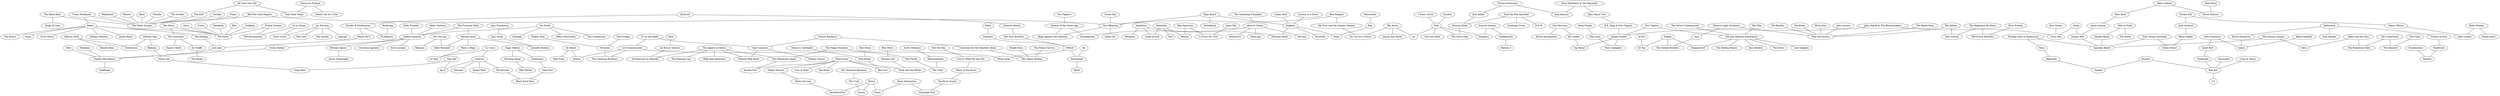 strict graph "" {
	node [label="\N"];
	2562	[id=2562,
		label="The Strokes",
		level=6,
		pos="-672.3527141802202,1061.4489668649705",
		weight=0];
	429	[id=429,
		label="The White Stripes",
		level=1,
		pos="-260.58130308161617,1445.627409148772",
		weight=0];
	2562 -- 429	[level=6];
	3	[id=3,
		label="3 Doors Down",
		level=6,
		pos="2473.1360380266356,-3327.7256661633587",
		weight=0];
	1597	[id=1597,
		label=Fuel,
		level=1,
		pos="2073.1849250062014,-2863.5902070737543",
		weight=0];
	3 -- 1597	[level=6];
	1028	[id=1028,
		label="Joy Division",
		level=5,
		pos="-3582.463326098918,743.553708984351",
		weight=0];
	2072	[id=2072,
		label="The Cure",
		level=6,
		pos="-3642.0620473614867,195.90633385943215",
		weight=0];
	1028 -- 2072	[level=6];
	651	[id=651,
		label="Sonic Youth",
		level=5,
		pos="-3688.0001304447414,1287.5163033758608",
		weight=0];
	1028 -- 651	[level=5];
	1421	[id=1421,
		label="The Smiths",
		level=6,
		pos="-3279.7879450803757,283.11227891596604",
		weight=0];
	1028 -- 1421	[level=6];
	1976	[id=1976,
		label=Interpol,
		level=6,
		pos="-3049.1715207922016,607.8840378504915",
		weight=0];
	1028 -- 1976	[level=6];
	1542	[id=1542,
		label=Moby,
		level=5,
		pos="-4119.310737722233,5155.765089182476",
		weight=0];
	1280	[id=1280,
		label=Faithless,
		level=5,
		pos="-3629.53792244763,5325.884742808979",
		weight=0];
	1542 -- 1280	[level=5];
	1528	[id=1528,
		label="Eric Clapton",
		level=2,
		pos="3106.079586422291,-8385.685007481488",
		weight=0];
	2153	[id=2153,
		label="The Jimi Hendrix Experience",
		level=3,
		pos="2953.215155270347,-8937.914915381129",
		weight=0];
	1528 -- 2153	[level=3];
	905	[id=905,
		label="Johnny Winter",
		level=2,
		pos="3352.7329979029214,-7859.869479803976",
		weight=0];
	1528 -- 905	[level=2];
	522	[id=522,
		label=Feist,
		level=6,
		pos="-6451.5794653797275,7999.08750450329",
		weight=0];
	109	[id=109,
		label="Au Revoir Simone",
		level=5,
		pos="-6554.095540696844,8533.181369798996",
		weight=0];
	522 -- 109	[level=6];
	1035	[id=1035,
		label="Papa Roach",
		level=3,
		pos="1294.5639620685479,242.34062775856194",
		weight=0];
	2230	[id=2230,
		label=Slipknot,
		level=3,
		pos="1914.966135596701,473.59368416576694",
		weight=0];
	1035 -- 2230	[level=3];
	1852	[id=1852,
		label=Nickelback,
		level=6,
		pos="1376.1664887523987,-328.6642311934623",
		weight=0];
	1035 -- 1852	[level=6];
	839	[id=839,
		label="The Offspring",
		level=1,
		pos="567.65073736113,282.35813937168496",
		weight=0];
	1035 -- 839	[level=3];
	524	[id=524,
		label=Helloween,
		level=5,
		pos="7486.083579798409,-16331.793518850072",
		weight=0];
	1636	[id=1636,
		label="Bruce Dickinson",
		level=4,
		pos="7117.89765444884,-15733.431380476002",
		weight=0];
	524 -- 1636	[level=5];
	2233	[id=2233,
		label="Sonata Arctica",
		level=5,
		pos="7632.099092212959,-16863.74438849219",
		weight=0];
	524 -- 2233	[level=5];
	932	[id=932,
		label="Iron Maiden",
		level=6,
		pos="8006.881713385437,-16468.09744995343",
		weight=0];
	524 -- 932	[level=6];
	525	[id=525,
		label="The Prodigy",
		level=6,
		pos="-3921.2976621617236,7836.563268803837",
		weight=0];
	824	[id=824,
		label=Overseer,
		level=5,
		pos="-4091.991577539758,7288.565534251309",
		weight=0];
	525 -- 824	[level=6];
	2061	[id=2061,
		label="Dave Matthews & Tim Reynolds",
		level=1,
		pos="2839.659905528302,-6085.046478416249",
		weight=0];
	793	[id=793,
		label="John Mayer Trio",
		level=1,
		pos="3070.928866909617,-6665.247071121656",
		weight=0];
	2061 -- 793	[level=1];
	870	[id=870,
		label="Jack Johnson",
		level=1,
		pos="2635.556471753205,-5520.090287697953",
		weight=0];
	2061 -- 870	[level=1];
	527	[id=527,
		label="Peter Gabriel",
		level=5,
		pos="5726.740644769043,-9630.77021214265",
		weight=0];
	1661	[id=1661,
		label="Kate Bush",
		level=5,
		pos="5213.94602940213,-9306.740588973436",
		weight=0];
	527 -- 1661	[level=5];
	1391	[id=1391,
		label="David Gilmour",
		level=5,
		pos="6180.663293087751,-9985.547051766294",
		weight=0];
	527 -- 1391	[level=5];
	2576	[id=2576,
		label="Billie Holiday",
		level=5,
		pos="6624.73300743612,-12792.719918994144",
		weight=0];
	234	[id=234,
		label="Norah Jones",
		level=5,
		pos="6320.607024916082,-13319.376932518586",
		weight=0];
	2576 -- 234	[level=5];
	2525	[id=2525,
		label="Julie London",
		level=5,
		pos="7397.124156436126,-13434.829246961981",
		weight=0];
	2576 -- 2525	[level=5];
	1553	[id=1553,
		label="Elton John",
		level=5,
		pos="2342.079523008696,-12575.43555803107",
		weight=0];
	2537	[id=2537,
		label="Paul McCartney",
		level=4,
		pos="2362.2637113077117,-12028.792066773576",
		weight=0];
	1553 -- 2537	[level=5];
	1042	[id=1042,
		label="The Apples in Stereo",
		level=2,
		pos="-6628.844881216868,7883.800396476716",
		weight=0];
	628	[id=628,
		label="The Polyphonic Spree",
		level=2,
		pos="-7253.843848253384,8199.055619162444",
		weight=0];
	1042 -- 628	[level=2];
	1224	[id=1224,
		label="The Flaming Lips",
		level=6,
		pos="-7086.529158070163,7580.21734396638",
		weight=0];
	1042 -- 1224	[level=6];
	1921	[id=1921,
		label="Architecture in Helsinki",
		level=5,
		pos="-6758.813363931371,8303.086838911913",
		weight=0];
	1042 -- 1921	[level=5];
	1929	[id=1929,
		label="Belle and Sebastian",
		level=6,
		pos="-6081.083452290337,7918.751985076513",
		weight=0];
	1042 -- 1929	[level=6];
	2544	[id=2544,
		label="Neutral Milk Hotel",
		level=2,
		pos="-6167.003584257969,7469.290181317543",
		weight=0];
	1042 -- 2544	[level=2];
	1556	[id=1556,
		label="Bright Eyes",
		level=6,
		pos="-6739.5403599402725,6698.752110334923",
		weight=0];
	1452	[id=1452,
		label="Her Space Holiday",
		level=5,
		pos="-6418.663156147231,7035.907638757322",
		weight=0];
	1556 -- 1452	[level=6];
	1047	[id=1047,
		label="Elvis Presley",
		level=6,
		pos="2754.745616473062,-14639.046498566813",
		weight=0];
	130	[id=130,
		label="The Everly Brothers",
		level=5,
		pos="2535.225507090836,-14134.997507222915",
		weight=0];
	1047 -- 130	[level=6];
	2585	[id=2585,
		label="Ziggy Marley",
		level=5,
		pos="2532.52360302455,9829.686040808401",
		weight=0];
	1235	[id=1235,
		label=Gentleman,
		level=5,
		pos="2025.7413337746339,9588.441193600327",
		weight=0];
	2585 -- 1235	[level=5];
	1919	[id=1919,
		label="Burning Spear",
		level=5,
		pos="3032.1563149536055,10075.543819676212",
		weight=0];
	2585 -- 1919	[level=5];
	1050	[id=1050,
		label="Be Your Own Pet",
		level=5,
		pos="898.0079096802085,1921.744789071202",
		weight=0];
	1616	[id=1616,
		label="The Kills",
		level=4,
		pos="362.3543972249096,1793.5736338612683",
		weight=0];
	1050 -- 1616	[level=5];
	1015	[id=1015,
		label="Yeah Yeah Yeahs",
		level=5,
		pos="1542.011252288884,1899.5849808159173",
		weight=0];
	1050 -- 1015	[level=5];
	27	[id=27,
		label="Yo La Tengo",
		level=5,
		pos="-3509.062243361536,1806.4870275680541",
		weight=0];
	27 -- 651	[level=5];
	1912	[id=1912,
		label="The Raveonettes",
		level=5,
		pos="-2786.8281618642636,1905.5188323709544",
		weight=0];
	27 -- 1912	[level=5];
	2076	[id=2076,
		label="Eartha Kitt",
		level=4,
		pos="6689.359429097985,-12392.79190041705",
		weight=0];
	703	[id=703,
		label="Judy Garland",
		level=3,
		pos="6044.64224850221,-11810.447037471848",
		weight=0];
	2076 -- 703	[level=4];
	2465	[id=2465,
		label="Nancy Wilson",
		level=4,
		pos="7269.272451891851,-12938.75368444391",
		weight=0];
	2076 -- 2465	[level=4];
	29	[id=29,
		label="Nelly Furtado",
		level=6,
		pos="-564.4692197047862,4710.467953376332",
		weight=0];
	2268	[id=2268,
		label="Ashlee Simpson",
		level=2,
		pos="-651.3389567724153,5261.435246879579",
		weight=0];
	29 -- 2268	[level=6];
	30	[id=30,
		label="Simon & Garfunkel",
		level=6,
		pos="-9200.148438387629,8837.60270338992",
		weight=0];
	291	[id=291,
		label="Nick Drake",
		level=5,
		pos="-9300.133467251213,9414.964529502846",
		weight=0];
	30 -- 291	[level=6];
	2079	[id=2079,
		label="The Clash",
		level=6,
		pos="4438.364684405864,-13363.509665270214",
		weight=0];
	2188	[id=2188,
		label="The Damned",
		level=5,
		pos="4352.276992557479,-12820.240791683134",
		weight=0];
	2079 -- 2188	[level=6];
	1056	[id=1056,
		label="Arctic Monkeys",
		level=6,
		pos="-7757.023554334435,9946.204931544757",
		weight=0];
	716	[id=716,
		label=Babyshambles,
		level=5,
		pos="-8220.095321340616,10242.24621028214",
		weight=0];
	1056 -- 716	[level=6];
	545	[id=545,
		label="The Black Keys",
		level=5,
		pos="237.90120373852335,1723.9865173880003",
		weight=0];
	1326	[id=1326,
		label="Kings of Leon",
		level=6,
		pos="678.26200826165,1407.9300064773927",
		weight=0];
	545 -- 1326	[level=6];
	545 -- 429	[level=5];
	36	[id=36,
		label="Method Man",
		level=5,
		pos="1324.1116410581283,11182.0884395787",
		weight=0];
	330	[id=330,
		label="GZA/Genius",
		level=5,
		pos="1863.6819649044774,11298.481950633537",
		weight=0];
	36 -- 330	[level=5];
	1380	[id=1380,
		label=Redman,
		level=5,
		pos="835.1294401720941,10912.287869773272",
		weight=0];
	36 -- 1380	[level=5];
	1574	[id=1574,
		label="Electric Light Orchestra",
		level=4,
		pos="2368.2143624824853,-11455.33860550567",
		weight=0];
	1497	[id=1497,
		label=Styx,
		level=4,
		pos="2885.798638226824,-11172.517252044892",
		weight=0];
	1574 -- 1497	[level=4];
	1574 -- 2537	[level=4];
	2087	[id=2087,
		label="Mos Def",
		level=4,
		pos="511.443888801208,9734.664670433047",
		weight=0];
	1200	[id=1200,
		label="Jay-Z",
		level=3,
		pos="137.23954643520653,9186.419560591683",
		weight=0];
	2087 -- 1200	[level=4];
	1011	[id=1011,
		label="Gang Starr",
		level=4,
		pos="671.7169252551396,10149.78906451644",
		weight=0];
	2087 -- 1011	[level=4];
	1576	[id=1576,
		label="Franz Ferdinand",
		level=1,
		pos="-362.1106226053474,2076.352160976812",
		weight=0];
	158	[id=158,
		label=Keane,
		level=1,
		pos="-968.3920133017342,2252.3364534420866",
		weight=0];
	1576 -- 158	[level=1];
	1576 -- 429	[level=1];
	2090	[id=2090,
		label="Foo Fighters",
		level=6,
		pos="313.17254156945,-1076.6025193899939",
		weight=0];
	144	[id=144,
		label="Queens of the Stone Age",
		level=5,
		pos="-107.28372389046456,-725.342877644199",
		weight=0];
	2090 -- 144	[level=6];
	555	[id=555,
		label="Sigur Rós",
		level=6,
		pos="5489.143712213156,1140.9710615645079",
		weight=0];
	2523	[id=2523,
		label="A Silver Mt. Zion",
		level=5,
		pos="5155.474170170995,1578.1958431180833",
		weight=0];
	555 -- 2523	[level=6];
	1068	[id=1068,
		label="Sunset Rubdown",
		level=5,
		pos="-5599.1442800218265,6392.228684118401",
		weight=0];
	673	[id=673,
		label="Casiotone for the Painfully Alone",
		level=5,
		pos="-6136.884615413335,6537.7495886615525",
		weight=0];
	1068 -- 673	[level=5];
	2518	[id=2518,
		label="Ugly Casanova",
		level=2,
		pos="-5682.791294752456,7019.764908880265",
		weight=0];
	1068 -- 2518	[level=5];
	1581	[id=1581,
		label="Silversun Pickups",
		level=5,
		pos="2144.078353306427,1897.8673562743543",
		weight=0];
	2047	[id=2047,
		label="Death Cab for Cutie",
		level=6,
		pos="2688.5698183442005,1964.1443380334276",
		weight=0];
	1581 -- 2047	[level=6];
	1581 -- 1015	[level=5];
	558	[id=558,
		label="The Undertones",
		level=5,
		pos="4339.833834780935,-12378.13642045945",
		weight=0];
	558 -- 2188	[level=5];
	184	[id=184,
		label="The Boomtown Rats",
		level=5,
		pos="4064.1193738235984,-11683.155170134038",
		weight=0];
	558 -- 184	[level=5];
	1071	[id=1071,
		label="DJ Krush",
		level=1,
		pos="-2808.816782015572,4929.136131837113",
		weight=0];
	1149	[id=1149,
		label="Kruder & Dorfmeister",
		level=1,
		pos="-2388.3182925618657,4380.778610596239",
		weight=0];
	1071 -- 1149	[level=1];
	1742	[id=1742,
		label="Massive Attack",
		level=1,
		pos="-3288.2629948141303,5213.211662076645",
		weight=0];
	1071 -- 1742	[level=1];
	2092	[id=2092,
		label=Incubus,
		level=5,
		pos="2332.345548820773,-2515.49261852795",
		weight=0];
	2092 -- 1597	[level=5];
	49	[id=49,
		label=Rammstein,
		level=6,
		pos="2800.174194104089,1134.4057848399634",
		weight=0];
	106	[id=106,
		label=Pain,
		level=5,
		pos="2251.062669398323,1162.8766158275441",
		weight=0];
	49 -- 106	[level=6];
	1073	[id=1073,
		label=Air,
		level=6,
		pos="-3403.3637753351272,6755.085377086745",
		weight=0];
	2333	[id=2333,
		label=Portishead,
		level=5,
		pos="-3841.6713517250855,6405.1885971069005",
		weight=0];
	1073 -- 2333	[level=6];
	2045	[id=2045,
		label="Van Morrison",
		level=5,
		pos="1997.3960509592143,-8594.744445399772",
		weight=0];
	85	[id=85,
		label="Ry Cooder",
		level=5,
		pos="2349.3235471406865,-8126.701979306488",
		weight=0];
	2045 -- 85	[level=5];
	1989	[id=1989,
		label="Bruce Springsteen",
		level=6,
		pos="1562.3883347452015,-8931.701315022325",
		weight=0];
	2045 -- 1989	[level=6];
	2096	[id=2096,
		label="The Velvet Underground",
		level=5,
		pos="2631.9860195691904,-9387.724608565368",
		weight=0];
	2096 -- 2153	[level=5];
	2104	[id=2104,
		label="Linkin Park",
		level=6,
		pos="2381.7423934955636,800.5230901736015",
		weight=0];
	2104 -- 2230	[level=6];
	2105	[id=2105,
		label="The Magic Numbers",
		level=4,
		pos="-7423.275244686185,8658.864361397586",
		weight=0];
	2105 -- 628	[level=4];
	284	[id=284,
		label="The Thrills",
		level=5,
		pos="-7696.111773637391,9247.39186203012",
		weight=0];
	2105 -- 284	[level=5];
	58	[id=58,
		label=Gorillaz,
		level=6,
		pos="149.03352604940528,1051.5896200600962",
		weight=0];
	58 -- 429	[level=6];
	59	[id=59,
		label="DJ Mehdi",
		level=5,
		pos="-5128.149225181907,7523.340588417017",
		weight=0];
	2360	[id=2360,
		label="Daft Punk",
		level=6,
		pos="-5600.758456013888,7813.338505296486",
		weight=0];
	59 -- 2360	[level=6];
	1986	[id=1986,
		label=Justice,
		level=5,
		pos="-4936.199949938316,7204.872491410053",
		weight=0];
	59 -- 1986	[level=5];
	571	[id=571,
		label="The Music",
		level=5,
		pos="-2072.3572531222935,1793.2649741796004",
		weight=0];
	627	[id=627,
		label="The Automatic",
		level=5,
		pos="-2106.5638113733585,1227.7082751181695",
		weight=0];
	571 -- 627	[level=5];
	914	[id=914,
		label="The Verve",
		level=4,
		pos="-1544.4582735936935,1851.0817075748482",
		weight=0];
	571 -- 914	[level=5];
	577	[id=577,
		label="Goo Goo Dolls",
		level=6,
		pos="1931.0465106691508,-3427.7900435672063",
		weight=0];
	1597 -- 577	[level=6];
	1177	[id=1177,
		label=Daughtry,
		level=5,
		pos="2668.8113468246634,-3110.8127477877606",
		weight=0];
	1597 -- 1177	[level=5];
	843	[id=843,
		label=Lit,
		level=1,
		pos="1771.0828661860373,-2375.201544651706",
		weight=0];
	1597 -- 843	[level=1];
	1007	[id=1007,
		label="The Verve Pipe",
		level=1,
		pos="1781.4040317407157,-3521.663070512452",
		weight=0];
	1597 -- 1007	[level=1];
	1086	[id=1086,
		label=Sepultura,
		level=4,
		pos="3046.7132543695357,293.1093704917224",
		weight=0];
	929	[id=929,
		label=Metallica,
		level=6,
		pos="3496.5142529008153,-24.735525346288853",
		weight=0];
	1086 -- 929	[level=6];
	990	[id=990,
		label="Lamb of God",
		level=4,
		pos="3622.938528626563,312.89990011551504",
		weight=0];
	1086 -- 990	[level=4];
	1010	[id=1010,
		label="Machine Head",
		level=3,
		pos="2512.166290484043,317.9595573222065",
		weight=0];
	1086 -- 1010	[level=4];
	63	[id=63,
		label="Fleet Foxes",
		level=3,
		pos="-8239.28912870733,9275.545665227914",
		weight=0];
	1670	[id=1670,
		label="Arcade Fire",
		level=2,
		pos="-7835.544126558001,8694.210129403617",
		weight=0];
	63 -- 1670	[level=3];
	1680	[id=1680,
		label="Sufjan Stevens",
		level=3,
		pos="-8797.88732513201,9413.452412787574",
		weight=0];
	63 -- 1680	[level=3];
	1848	[id=1848,
		label="Bon Iver",
		level=5,
		pos="-8726.677520511497,9201.767509152874",
		weight=0];
	63 -- 1848	[level=5];
	923	[id=923,
		label="Iron & Wine",
		level=6,
		pos="-8011.654936189107,8667.819364662899",
		weight=0];
	63 -- 923	[level=6];
	435	[id=435,
		label="Noah and the Whale",
		level=5,
		pos="-8332.430342567382,9365.050305347968",
		weight=0];
	63 -- 435	[level=5];
	1461	[id=1461,
		label="The Shins",
		level=6,
		pos="-7807.283204499254,8842.437619893377",
		weight=0];
	63 -- 1461	[level=6];
	1087	[id=1087,
		label="The Hollies",
		level=5,
		pos="1947.2253980244786,-12568.521260106203",
		weight=0];
	1443	[id=1443,
		label="Roy Orbison",
		level=5,
		pos="2047.087155944413,-13165.768695421022",
		weight=0];
	1087 -- 1443	[level=5];
	1087 -- 2537	[level=5];
	2116	[id=2116,
		label="The Who",
		level=6,
		pos="3173.4995297893283,-9442.432803702333",
		weight=0];
	2116 -- 2153	[level=6];
	582	[id=582,
		label="The Ataris",
		level=1,
		pos="1332.7930926354295,-1962.4483893864806",
		weight=0];
	1159	[id=1159,
		label="Jimmy Eat World",
		level=6,
		pos="1409.506774552015,-2513.5741113380495",
		weight=0];
	582 -- 1159	[level=6];
	582 -- 843	[level=1];
	2467	[id=2467,
		label="No Use for a Name",
		level=1,
		pos="1227.115181761559,-1405.42270172167",
		weight=0];
	582 -- 2467	[level=1];
	1606	[id=1606,
		label="Ozzy Osbourne",
		level=4,
		pos="6246.9581805356465,-14375.20553357888",
		weight=0];
	151	[id=151,
		label="Quiet Riot",
		level=3,
		pos="5797.620057333917,-13692.363881085945",
		weight=0];
	1606 -- 151	[level=4];
	1714	[id=1714,
		label=Saxon,
		level=4,
		pos="6669.598917262932,-15031.208304184338",
		weight=0];
	1606 -- 1714	[level=4];
	74	[id=74,
		label="Sunrise Avenue",
		level=5,
		pos="3191.303390902864,-3202.59023859082",
		weight=0];
	74 -- 1177	[level=5];
	1960	[id=1960,
		label=OneRepublic,
		level=5,
		pos="3774.435767559569,-3431.271519253065",
		weight=0];
	74 -- 1960	[level=5];
	1099	[id=1099,
		label="No Doubt",
		level=5,
		pos="-327.28073866801526,5875.166944087061",
		weight=0];
	2122	[id=2122,
		label="Alanis Morissette",
		level=5,
		pos="268.73862651851914,5799.759340905164",
		weight=0];
	1099 -- 2122	[level=5];
	646	[id=646,
		label="The Cranberries",
		level=6,
		pos="-295.23068001815284,6307.430974872799",
		weight=0];
	1099 -- 646	[level=6];
	1099 -- 2268	[level=5];
	1952	[id=1952,
		label=Garbage,
		level=6,
		pos="144.10107827724937,6171.430093826422",
		weight=0];
	1099 -- 1952	[level=6];
	1612	[id=1612,
		label="Frankie Goes to Hollywood",
		level=2,
		pos="4507.172509401127,-10159.13943701299",
		weight=0];
	1146	[id=1146,
		label=Falco,
		level=2,
		pos="5112.793615856168,-11025.949338331897",
		weight=0];
	1612 -- 1146	[level=2];
	1521	[id=1521,
		label="Spandau Ballet",
		level=2,
		pos="3846.8956010903507,-9109.440101174401",
		weight=0];
	1612 -- 1521	[level=2];
	2125	[id=2125,
		label="Fall Out Boy",
		level=6,
		pos="-11661.175756337538,10049.408056186987",
		weight=0];
	717	[id=717,
		label="Cute Is What We Aim For",
		level=5,
		pos="-11110.613147901902,10014.272617848148",
		weight=0];
	2125 -- 717	[level=6];
	2126	[id=2126,
		label="Toad the Wet Sprocket",
		level=5,
		pos="2561.215092457828,-4301.053305017637",
		weight=0];
	2247	[id=2247,
		label="Counting Crows",
		level=6,
		pos="2875.064354179622,-4744.8515293392375",
		weight=0];
	2126 -- 2247	[level=6];
	868	[id=868,
		label="R.E.M.",
		level=6,
		pos="3008.5660387964354,-4619.572270101811",
		weight=0];
	2126 -- 868	[level=6];
	930	[id=930,
		label="Duncan Sheik",
		level=1,
		pos="2197.3304169680746,-3905.677628651332",
		weight=0];
	2126 -- 930	[level=5];
	1616 -- 429	[level=4];
	2127	[id=2127,
		label="Bloc Party",
		level=6,
		pos="-9046.791678496533,9813.755738585845",
		weight=0];
	1197	[id=1197,
		label="Mystery Jets",
		level=5,
		pos="-8766.755699218515,9562.982921385192",
		weight=0];
	2127 -- 1197	[level=6];
	481	[id=481,
		label="Taj Mahal",
		level=5,
		pos="2804.581184346146,-7822.636987562626",
		weight=0];
	85 -- 481	[level=5];
	1109	[id=1109,
		label=Mastodon,
		level=5,
		pos="3748.3095830001507,848.4852249702437",
		weight=0];
	1711	[id=1711,
		label=Tool,
		level=6,
		pos="4091.042000883384,1278.820649452911",
		weight=0];
	1109 -- 1711	[level=6];
	1462	[id=1462,
		label=Pelican,
		level=5,
		pos="4287.502886756009,957.045152148319",
		weight=0];
	1109 -- 1462	[level=5];
	1109 -- 990	[level=5];
	1622	[id=1622,
		label="Kat DeLuna",
		level=5,
		pos="-578.4197340268759,7470.707028910316",
		weight=0];
	420	[id=420,
		label="Kelly Rowland",
		level=5,
		pos="-936.7519365958944,7054.408140129315",
		weight=0];
	1622 -- 420	[level=5];
	1508	[id=1508,
		label=Rihanna,
		level=6,
		pos="-419.65281310102336,7998.448759954863",
		weight=0];
	1622 -- 1508	[level=6];
	99	[id=99,
		label="The Smashing Pumpkins",
		level=5,
		pos="-209.3367193537785,-1970.941602243912",
		weight=0];
	1654	[id=1654,
		label="Alice in Chains",
		level=5,
		pos="-718.8200642572443,-1763.7398871178564",
		weight=0];
	99 -- 1654	[level=5];
	1636 -- 1714	[level=4];
	1302	[id=1302,
		label="Led Zeppelin",
		level=5,
		pos="3445.570766080304,-9184.158405431835",
		weight=0];
	2153 -- 1302	[level=5];
	338	[id=338,
		label="The Rolling Stones",
		level=6,
		pos="2498.6642090855125,-9241.230305081772",
		weight=0];
	2153 -- 338	[level=6];
	354	[id=354,
		label="Jimi Hendrix",
		level=6,
		pos="2986.848653639667,-9487.245911508238",
		weight=0];
	2153 -- 354	[level=6];
	1920	[id=1920,
		label=Steppenwolf,
		level=3,
		pos="2792.6857235770985,-9535.212077856928",
		weight=0];
	2153 -- 1920	[level=3];
	2432	[id=2432,
		label="The Doors",
		level=6,
		pos="3488.5483015667633,-9010.371292612437",
		weight=0];
	2153 -- 2432	[level=6];
	301	[id=301,
		label=Dope,
		level=5,
		pos="2485.788893906113,657.0319344396761",
		weight=0];
	106 -- 301	[level=5];
	109 -- 1921	[level=5];
	1647	[id=1647,
		label="System of a Down",
		level=6,
		pos="1776.0250877671942,1018.3505130423671",
		weight=0];
	1647 -- 2230	[level=6];
	112	[id=112,
		label="LL Cool J",
		level=3,
		pos="-71.35679848089376,8025.9225578251935",
		weight=0];
	143	[id=143,
		label=Ludacris,
		level=3,
		pos="119.40936978807315,8606.746960376704",
		weight=0];
	112 -- 143	[level=3];
	972	[id=972,
		label="Lil' Kim",
		level=3,
		pos="-41.794145826421584,7433.895450066057",
		weight=0];
	112 -- 972	[level=3];
	1650	[id=1650,
		label="The Righteous Brothers",
		level=5,
		pos="2132.8385152657797,-13750.211584259361",
		weight=0];
	1650 -- 130	[level=5];
	1650 -- 1443	[level=5];
	2193	[id=2193,
		label="Air Traffic",
		level=5,
		pos="-1849.2720800917173,646.1309774211695",
		weight=0];
	627 -- 2193	[level=5];
	966	[id=966,
		label="Kaiser Chiefs",
		level=6,
		pos="-1665.5833454995052,860.0521846346151",
		weight=0];
	627 -- 966	[level=6];
	628 -- 1670	[level=2];
	201	[id=201,
		label=Audioslave,
		level=6,
		pos="-394.03807399433083,-2208.7868489550774",
		weight=0];
	1654 -- 201	[level=6];
	756	[id=756,
		label="Pearl Jam",
		level=6,
		pos="-1204.6188466734263,-2099.377013151214",
		weight=0];
	1654 -- 756	[level=6];
	2482	[id=2482,
		label=Nirvana,
		level=6,
		pos="-754.2657028693111,-2310.819117967387",
		weight=0];
	1654 -- 2482	[level=6];
	1983	[id=1983,
		label=Soundgarden,
		level=5,
		pos="-409.9712510270457,-1263.7818018752005",
		weight=0];
	1654 -- 1983	[level=5];
	2169	[id=2169,
		label="Amy Winehouse",
		level=6,
		pos="368.6711625051362,7856.386968130388",
		weight=0];
	734	[id=734,
		label="Joss Stone",
		level=5,
		pos="182.67628184596697,7302.367794415355",
		weight=0];
	2169 -- 734	[level=6];
	280	[id=280,
		label=Alphaville,
		level=2,
		pos="5706.701058055911,-11754.169498408028",
		weight=0];
	1146 -- 280	[level=2];
	140	[id=140,
		label="Stereo MC's",
		level=1,
		pos="-1908.9293857737296,3977.7893870853836",
		weight=0];
	1149 -- 140	[level=1];
	2515	[id=2515,
		label="FC/Kahuna",
		level=5,
		pos="-1991.2260797183962,4796.6646367248395",
		weight=0];
	1149 -- 2515	[level=5];
	1396	[id=1396,
		label="Annie Lennox",
		level=5,
		pos="4699.687880692443,-8953.02856509361",
		weight=0];
	1661 -- 1396	[level=5];
	1160	[id=1160,
		label="Black Sabbath",
		level=6,
		pos="6962.693565196279,-15431.478890674545",
		weight=0];
	1160 -- 1714	[level=6];
	1161	[id=1161,
		label=Foghat,
		level=3,
		pos="2818.065289996841,-10058.290397387595",
		weight=0];
	2392	[id=2392,
		label="ZZ Top",
		level=5,
		pos="2356.816830596071,-9762.218988347126",
		weight=0];
	1161 -- 2392	[level=5];
	1161 -- 1920	[level=3];
	1500	[id=1500,
		label="The Doobie Brothers",
		level=3,
		pos="2821.5762790905815,-10614.601398125611",
		weight=0];
	1161 -- 1500	[level=3];
	1388	[id=1388,
		label="Just Jack",
		level=1,
		pos="-1387.7433081205654,3566.989301510276",
		weight=0];
	140 -- 1388	[level=1];
	1164	[id=1164,
		label="John Mayall & The Bluesbreakers",
		level=2,
		pos="3902.486925658875,-7848.898471920902",
		weight=0];
	1164 -- 905	[level=2];
	1486	[id=1486,
		label="Chris Rea",
		level=2,
		pos="3979.974176201526,-8385.27718098567",
		weight=0];
	1164 -- 1486	[level=2];
	143 -- 1200	[level=3];
	2240	[id=2240,
		label="Kanye West",
		level=6,
		pos="505.99615057176754,9104.799308275899",
		weight=0];
	143 -- 2240	[level=6];
	308	[id=308,
		label="Wyclef Jean",
		level=4,
		pos="870.8067245858826,8512.64835701383",
		weight=0];
	143 -- 308	[level=4];
	2545	[id=2545,
		label=Eminem,
		level=6,
		pos="700.3449073553911,8599.949693604405",
		weight=0];
	143 -- 2545	[level=6];
	144 -- 1983	[level=5];
	467	[id=467,
		label="Rage Against the Machine",
		level=4,
		pos="131.14855871378927,-176.20769581055796",
		weight=0];
	144 -- 467	[level=5];
	2293	[id=2293,
		label="Pedro the Lion",
		level=3,
		pos="-9082.87823783964,9851.83601989834",
		weight=0];
	1680 -- 2293	[level=3];
	1170	[id=1170,
		label="Adam and the Ants",
		level=5,
		pos="3821.2181211823568,-10972.20945623006",
		weight=0];
	1170 -- 184	[level=5];
	1356	[id=1356,
		label=Devo,
		level=4,
		pos="3966.064134102637,-10327.51018953725",
		weight=0];
	1170 -- 1356	[level=5];
	451	[id=451,
		label="The Kooks",
		level=6,
		pos="-2385.9754489165366,513.6904292968736",
		weight=0];
	2193 -- 451	[level=6];
	2194	[id=2194,
		label="Pink Floyd",
		level=6,
		pos="6553.377942788027,-10396.666336276396",
		weight=0];
	2194 -- 1391	[level=6];
	1174	[id=1174,
		label="Men at Work",
		level=5,
		pos="4479.050198945684,-10414.13152815406",
		weight=0];
	254	[id=254,
		label="The Police",
		level=6,
		pos="4489.039379899443,-10954.349522051278",
		weight=0];
	1174 -- 254	[level=6];
	475	[id=475,
		label="Simple Minds",
		level=5,
		pos="4135.292171943354,-9841.646848384135",
		weight=0];
	1174 -- 475	[level=5];
	358	[id=358,
		label=Cinderella,
		level=3,
		pos="5693.913658130323,-13152.09250397098",
		weight=0];
	151 -- 358	[level=3];
	2198	[id=2198,
		label="Bob Dylan",
		level=6,
		pos="-9512.042517274522,9188.167584148929",
		weight=0];
	2198 -- 291	[level=6];
	715	[id=715,
		label="The Feeling",
		level=1,
		pos="-1105.9520359731505,2913.0705290076708",
		weight=0];
	158 -- 715	[level=1];
	249	[id=249,
		label="Snow Patrol",
		level=6,
		pos="-872.8341468846171,1699.2580219555957",
		weight=0];
	158 -- 249	[level=6];
	762	[id=762,
		label="Robbie Williams",
		level=6,
		pos="-585.3434686345056,1798.2292500363037",
		weight=0];
	158 -- 762	[level=6];
	1803	[id=1803,
		label="James Blunt",
		level=6,
		pos="-538.4109978564588,2604.1233762992165",
		weight=0];
	158 -- 1803	[level=6];
	1333	[id=1333,
		label="The Killers",
		level=6,
		pos="-485.9471459444185,1983.1776634011303",
		weight=0];
	158 -- 1333	[level=6];
	158 -- 914	[level=4];
	917	[id=917,
		label=Muse,
		level=6,
		pos="-441.1594750615918,2430.971261151557",
		weight=0];
	158 -- 917	[level=6];
	670	[id=670,
		label=Aerosmith,
		level=6,
		pos="5453.510494554377,-12914.41215611464",
		weight=0];
	421	[id=421,
		label="Bon Jovi",
		level=3,
		pos="5228.436527815245,-12266.761102224142",
		weight=0];
	670 -- 421	[level=6];
	673 -- 1452	[level=5];
	1705	[id=1705,
		label="Bad Religion",
		level=1,
		pos="853.6208780173338,-245.2118000420208",
		weight=0];
	836	[id=836,
		label="Me First and the Gimme Gimmes",
		level=1,
		pos="1081.4898992653468,-811.8192430882823",
		weight=0];
	1705 -- 836	[level=1];
	1705 -- 839	[level=1];
	1197 -- 435	[level=5];
	686	[id=686,
		label="Red Hot Chili Peppers",
		level=1,
		pos="167.57303700939633,866.033176876869",
		weight=0];
	686 -- 839	[level=1];
	686 -- 429	[level=1];
	690	[id=690,
		label="Deltron 3030",
		level=5,
		pos="2362.459575795276,11533.425133784001",
		weight=0];
	214	[id=214,
		label="Beastie Boys",
		level=6,
		pos="2164.5578606557524,12046.603442699832",
		weight=0];
	690 -- 214	[level=6];
	690 -- 330	[level=5];
	208	[id=208,
		label="Ko\:042fn",
		level=6,
		pos="2148.5160431042063,987.1072728351676",
		weight=0];
	2230 -- 208	[level=6];
	2230 -- 301	[level=5];
	2230 -- 1010	[level=3];
	696	[id=696,
		label="Kelly Clarkson",
		level=6,
		pos="-219.77694117241833,4864.79215296091",
		weight=0];
	696 -- 2268	[level=6];
	431	[id=431,
		label=Nightwish,
		level=5,
		pos="7820.95933585567,-17398.17755574307",
		weight=0];
	2233 -- 431	[level=5];
	1212	[id=1212,
		label="The Human League",
		level=4,
		pos="3836.6395809391056,-9778.429603388402",
		weight=0];
	1212 -- 1356	[level=4];
	1212 -- 1521	[level=4];
	701	[id=701,
		label="Green Day",
		level=6,
		pos="314.14194359959345,-208.2891087356087",
		weight=0];
	701 -- 839	[level=6];
	1213	[id=1213,
		label="The Pussycat Dolls",
		level=2,
		pos="-729.3498192680895,5997.9112065778245",
		weight=0];
	1213 -- 2268	[level=2];
	780	[id=780,
		label="Mariah Carey",
		level=2,
		pos="-636.1493363551965,6597.054573559226",
		weight=0];
	1213 -- 780	[level=2];
	2249	[id=2249,
		label="Bette Midler",
		level=3,
		pos="5362.663724014494,-10979.21140681204",
		weight=0];
	703 -- 2249	[level=3];
	2241	[id=2241,
		label="Tristan Prettyman",
		level=1,
		pos="2417.7422903837173,-4928.898437130965",
		weight=0];
	724	[id=724,
		label="Josh Kelley",
		level=1,
		pos="2269.746009592537,-4421.617615840039",
		weight=0];
	2241 -- 724	[level=1];
	2241 -- 870	[level=1];
	1730	[id=1730,
		label=Thrice,
		level=3,
		pos="-9888.427045241016,10338.150304430712",
		weight=0];
	2358	[id=2358,
		label=mewithoutYou,
		level=3,
		pos="-9293.532627920285,10420.986245935945",
		weight=0];
	1730 -- 2358	[level=3];
	971	[id=971,
		label=Finch,
		level=4,
		pos="-10294.84825107802,10748.528008488242",
		weight=0];
	1730 -- 971	[level=4];
	476	[id=476,
		label=Saosin,
		level=5,
		pos="-10397.022769107345,10155.810193806316",
		weight=0];
	1730 -- 476	[level=5];
	416	[id=416,
		label="Alison Moyet",
		level=3,
		pos="4697.911170641788,-10023.239806523332",
		weight=0];
	2249 -- 416	[level=3];
	715 -- 1388	[level=1];
	2388	[id=2388,
		label="The Cribs",
		level=5,
		pos="-8080.300519170361,9744.817842512784",
		weight=0];
	716 -- 2388	[level=5];
	1436	[id=1436,
		label="Panic at the Disco",
		level=5,
		pos="-11143.797562409605,10582.196973904765",
		weight=0];
	717 -- 1436	[level=5];
	2259	[id=2259,
		label="The Dust Brothers",
		level=1,
		pos="-2872.6272544462067,5421.6372759030655",
		weight=0];
	1742 -- 2259	[level=1];
	210	[id=210,
		label=Dido,
		level=6,
		pos="-1696.4503758014291,4221.876192088108",
		weight=0];
	975	[id=975,
		label="Sophie Ellis-Bextor",
		level=2,
		pos="-1127.3484596606281,4242.748018159717",
		weight=0];
	210 -- 975	[level=6];
	1266	[id=1266,
		label="Sean Paul",
		level=5,
		pos="1703.5952060822624,9133.40376403606",
		weight=0];
	1235 -- 1266	[level=5];
	724 -- 930	[level=1];
	261	[id=261,
		label=UNKLE,
		level=2,
		pos="-3455.399444288111,5882.831250346548",
		weight=0];
	2259 -- 261	[level=2];
	219	[id=219,
		label="Head Automatica",
		level=4,
		pos="-10887.138195906506,10872.536346124129",
		weight=0];
	944	[id=944,
		label="Straylight Run",
		level=4,
		pos="-11201.39112750557,11154.704422178564",
		weight=0];
	219 -- 944	[level=4];
	219 -- 971	[level=4];
	1245	[id=1245,
		label="Gwen Stefani",
		level=2,
		pos="-1074.2273695370504,4835.603641260033",
		weight=0];
	2268 -- 1245	[level=2];
	2373	[id=2373,
		label="Britney Spears",
		level=5,
		pos="-709.1640962203069,5808.382528189843",
		weight=0];
	2268 -- 2373	[level=5];
	1895	[id=1895,
		label="Christina Aguilera",
		level=6,
		pos="-239.61735187759342,5486.084405906644",
		weight=0];
	2268 -- 1895	[level=6];
	981	[id=981,
		label="Avril Lavigne",
		level=6,
		pos="-87.53109465950496,5232.031029912769",
		weight=0];
	2268 -- 981	[level=6];
	1245 -- 975	[level=2];
	1517	[id=1517,
		label="Jennifer Hudson",
		level=5,
		pos="-439.49418064964624,7190.717425721317",
		weight=0];
	734 -- 1517	[level=5];
	2285	[id=2285,
		label=Pixies,
		level=6,
		pos="309.6122529534824,1367.1134206277136",
		weight=0];
	2285 -- 429	[level=6];
	2401	[id=2401,
		label="Black Eyed Peas",
		level=4,
		pos="1486.895514411471,8568.673225019887",
		weight=0];
	1266 -- 2401	[level=5];
	1269	[id=1269,
		label="My Chemical Romance",
		level=6,
		pos="-10873.12544729068,9523.178516056454",
		weight=0];
	2355	[id=2355,
		label="The Used",
		level=5,
		pos="-10326.460294251181,9588.796612446116",
		weight=0];
	1269 -- 2355	[level=6];
	2293 -- 2358	[level=3];
	2295	[id=2295,
		label="Primal Scream",
		level=4,
		pos="-2189.818403353541,1952.6246468937975",
		weight=0];
	2295 -- 1912	[level=5];
	2295 -- 914	[level=4];
	760	[id=760,
		label="Deep Purple",
		level=6,
		pos="4624.811852494377,-7721.677893719003",
		weight=0];
	2362	[id=2362,
		label="Thin Lizzy",
		level=5,
		pos="4176.162102379463,-8061.413260806938",
		weight=0];
	760 -- 2362	[level=6];
	1274	[id=1274,
		label="Fatboy Slim",
		level=6,
		pos="-3754.091268590327,7728.18148678181",
		weight=0];
	1274 -- 824	[level=6];
	1280 -- 261	[level=5];
	1796	[id=1796,
		label="Red Sparowes",
		level=5,
		pos="4644.03666770999,1375.8585181422945",
		weight=0];
	1796 -- 1462	[level=5];
	1796 -- 2523	[level=5];
	261 -- 2333	[level=5];
	1473	[id=1473,
		label="Thom Yorke",
		level=2,
		pos="-3997.424923333719,6268.816801474497",
		weight=0];
	261 -- 1473	[level=2];
	1286	[id=1286,
		label="John Lennon",
		level=6,
		pos="2904.3487825910506,-11877.137490435445",
		weight=0];
	1286 -- 2537	[level=6];
	2311	[id=2311,
		label=Roxette,
		level=3,
		pos="5792.403012107721,-12689.179223173369",
		weight=0];
	810	[id=810,
		label=Sandra,
		level=3,
		pos="6185.887619299698,-12276.55477285475",
		weight=0];
	2311 -- 810	[level=3];
	2311 -- 421	[level=3];
	1802	[id=1802,
		label=Evanescence,
		level=6,
		pos="8367.590428435293,-18337.193395167087",
		weight=0];
	442	[id=442,
		label=Xandria,
		level=5,
		pos="7996.606817208014,-17931.776068476964",
		weight=0];
	1802 -- 442	[level=6];
	2326	[id=2326,
		label="Mary J. Blige",
		level=2,
		pos="-618.3697554122672,7176.762146366178",
		weight=0];
	780 -- 2326	[level=2];
	780 -- 420	[level=5];
	780 -- 1517	[level=5];
	1294	[id=1294,
		label="TV on the Radio",
		level=2,
		pos="-5184.777093694171,6695.004909758236",
		weight=0];
	406	[id=406,
		label="LCD Soundsystem",
		level=2,
		pos="-4539.784705155757,6540.191996968897",
		weight=0];
	1294 -- 406	[level=2];
	1294 -- 2518	[level=2];
	2326 -- 972	[level=3];
	280 -- 810	[level=3];
	2354	[id=2354,
		label="B.B. King & Eric Clapton",
		level=1,
		pos="3220.677375876699,-7285.462325509601",
		weight=0];
	793 -- 2354	[level=1];
	2328	[id=2328,
		label=Röyksopp,
		level=6,
		pos="-1471.0528183228275,4973.929018715762",
		weight=0];
	2328 -- 2515	[level=6];
	284 -- 2388	[level=5];
	1437	[id=1437,
		label=Björk,
		level=6,
		pos="-3567.029935807834,6858.030309595162",
		weight=0];
	2333 -- 1437	[level=6];
	291 -- 1848	[level=5];
	1830	[id=1830,
		label="AC/DC",
		level=6,
		pos="2088.9908944579815,-10242.220860003916",
		weight=0];
	1830 -- 2392	[level=6];
	1831	[id=1831,
		label=Madonna,
		level=5,
		pos="-1534.027091794063,3855.136773862519",
		weight=0];
	1831 -- 975	[level=5];
	2343	[id=2343,
		label="The Postal Service",
		level=5,
		pos="-6966.453270993214,6987.191331861237",
		weight=0];
	2343 -- 1452	[level=5];
	2351	[id=2351,
		label=Kasabian,
		level=6,
		pos="-1940.7631895275715,1433.5307501475975",
		weight=0];
	2351 -- 914	[level=6];
	2354 -- 905	[level=2];
	2355 -- 476	[level=5];
	308 -- 2401	[level=4];
	1335	[id=1335,
		label=Blur,
		level=6,
		pos="-1802.4595142471046,1380.2051826223387",
		weight=0];
	1335 -- 914	[level=6];
	504	[id=504,
		label="The Chemical Brothers",
		level=5,
		pos="-3940.1195193516805,6694.212043157808",
		weight=0];
	824 -- 504	[level=5];
	826	[id=826,
		label="Fine Young Cannibals",
		level=3,
		pos="4233.454051828463,-9710.533763714477",
		weight=0];
	826 -- 416	[level=3];
	826 -- 1521	[level=3];
	911	[id=911,
		label="Rory Gallagher",
		level=5,
		pos="3855.5212145477394,-7630.430433318128",
		weight=0];
	2362 -- 911	[level=5];
	836 -- 2467	[level=1];
	943	[id=943,
		label="Justin Timberlake",
		level=6,
		pos="-671.1890449681161,6371.591772607495",
		weight=0];
	2373 -- 943	[level=6];
	2426	[id=2426,
		label="blink-182",
		level=6,
		pos="31.396542372865156,404.2317862227053",
		weight=0];
	839 -- 2426	[level=6];
	839 -- 467	[level=4];
	1863	[id=1863,
		label="Guns N' Roses",
		level=6,
		pos="5528.011324675326,-12841.022813276802",
		weight=0];
	1863 -- 421	[level=6];
	348	[id=348,
		label=Coldplay,
		level=6,
		pos="-999.7800648925739,1857.5908751105198",
		weight=0];
	348 -- 914	[level=6];
	1969	[id=1969,
		label="Masta Ace",
		level=4,
		pos="303.26558710587017,10701.888537811687",
		weight=0];
	1380 -- 1969	[level=5];
	358 -- 421	[level=3];
	1381	[id=1381,
		label=Radiohead,
		level=5,
		pos="0.5908435643519852,945.0160681417794",
		weight=0];
	1381 -- 429	[level=5];
	1388 -- 975	[level=2];
	1394	[id=1394,
		label=Sting,
		level=2,
		pos="3596.6653000938004,-8878.512476198883",
		weight=0];
	389	[id=389,
		label="Simply Red",
		level=2,
		pos="3996.735399951534,-8863.9332080877",
		weight=0];
	1394 -- 389	[level=2];
	1394 -- 1486	[level=2];
	1396 -- 389	[level=5];
	2420	[id=2420,
		label=Oasis,
		level=6,
		pos="-1009.5079306411913,1660.1570330311815",
		weight=0];
	2420 -- 914	[level=6];
	1914	[id=1914,
		label="The Beach Boys",
		level=5,
		pos="2895.783366531449,-12203.73679199622",
		weight=0];
	1914 -- 2537	[level=5];
	2043	[id=2043,
		label="Bob Marley",
		level=6,
		pos="3502.483843133878,9790.389797071846",
		weight=0];
	1919 -- 2043	[level=6];
	2436	[id=2436,
		label=Weezer,
		level=6,
		pos="-785.6910160063758,1395.1609055934243",
		weight=0];
	2436 -- 429	[level=6];
	389 -- 1521	[level=2];
	393	[id=393,
		label=Travis,
		level=6,
		pos="-1219.4295905531976,1331.0336862597007",
		weight=0];
	393 -- 914	[level=6];
	905 -- 911	[level=5];
	905 -- 481	[level=5];
	1937	[id=1937,
		label="Dire Straits",
		level=6,
		pos="4541.4705088718365,-8489.295929719417",
		weight=0];
	1937 -- 1486	[level=6];
	406 -- 1473	[level=2];
	406 -- 1986	[level=5];
	406 -- 504	[level=5];
	1435	[id=1435,
		label=Beck,
		level=6,
		pos="-504.772854260825,952.2844510201951",
		weight=0];
	1435 -- 429	[level=6];
	925	[id=925,
		label=Placebo,
		level=6,
		pos="358.4195296731659,1574.031489736642",
		weight=0];
	925 -- 429	[level=6];
	931	[id=931,
		label="The Hush Sound",
		level=5,
		pos="-11624.99461052781,10841.078038920725",
		weight=0];
	1436 -- 931	[level=5];
	930 -- 1007	[level=1];
	931 -- 944	[level=5];
	2035	[id=2035,
		label=U2,
		level=6,
		pos="5049.556447980369,-12897.429211157541",
		weight=0];
	421 -- 2035	[level=6];
	1994	[id=1994,
		label="Maroon 5",
		level=6,
		pos="4309.193593571728,-3323.116741065319",
		weight=0];
	1960 -- 1994	[level=6];
	2465 -- 2525	[level=5];
	431 -- 442	[level=5];
	1969 -- 1011	[level=4];
	1981	[id=1981,
		label="The Beatles",
		level=6,
		pos="2659.9408437207135,-12507.472133899695",
		weight=0];
	1981 -- 2537	[level=6];
	452	[id=452,
		label="The Kinks",
		level=6,
		pos="2138.673981316106,-12591.098952229058",
		weight=0];
	452 -- 2537	[level=6];
	511	[id=511,
		label=Goldfrapp,
		level=6,
		pos="-662.5098081812312,3903.09190066985",
		weight=0];
	975 -- 511	[level=6];
	2518 -- 2544	[level=2];
	1533	[id=1533,
		label="Modest Mouse",
		level=6,
		pos="-5144.52032529895,6877.160777466273",
		weight=0];
	2518 -- 1533	[level=6];
	1497 -- 1500	[level=4];
	475 -- 1521	[level=5];
}
